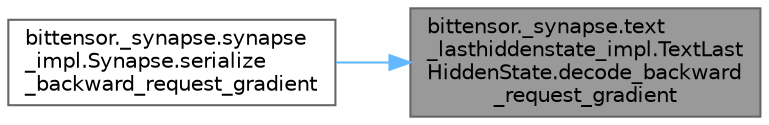 digraph "bittensor._synapse.text_lasthiddenstate_impl.TextLastHiddenState.decode_backward_request_gradient"
{
 // LATEX_PDF_SIZE
  bgcolor="transparent";
  edge [fontname=Helvetica,fontsize=10,labelfontname=Helvetica,labelfontsize=10];
  node [fontname=Helvetica,fontsize=10,shape=box,height=0.2,width=0.4];
  rankdir="RL";
  Node1 [label="bittensor._synapse.text\l_lasthiddenstate_impl.TextLast\lHiddenState.decode_backward\l_request_gradient",height=0.2,width=0.4,color="gray40", fillcolor="grey60", style="filled", fontcolor="black",tooltip=" "];
  Node1 -> Node2 [dir="back",color="steelblue1",style="solid"];
  Node2 [label="bittensor._synapse.synapse\l_impl.Synapse.serialize\l_backward_request_gradient",height=0.2,width=0.4,color="grey40", fillcolor="white", style="filled",URL="$classbittensor_1_1__synapse_1_1synapse__impl_1_1_synapse.html#abee9c4ce6a720526a7c2917044708f08",tooltip=" "];
}

